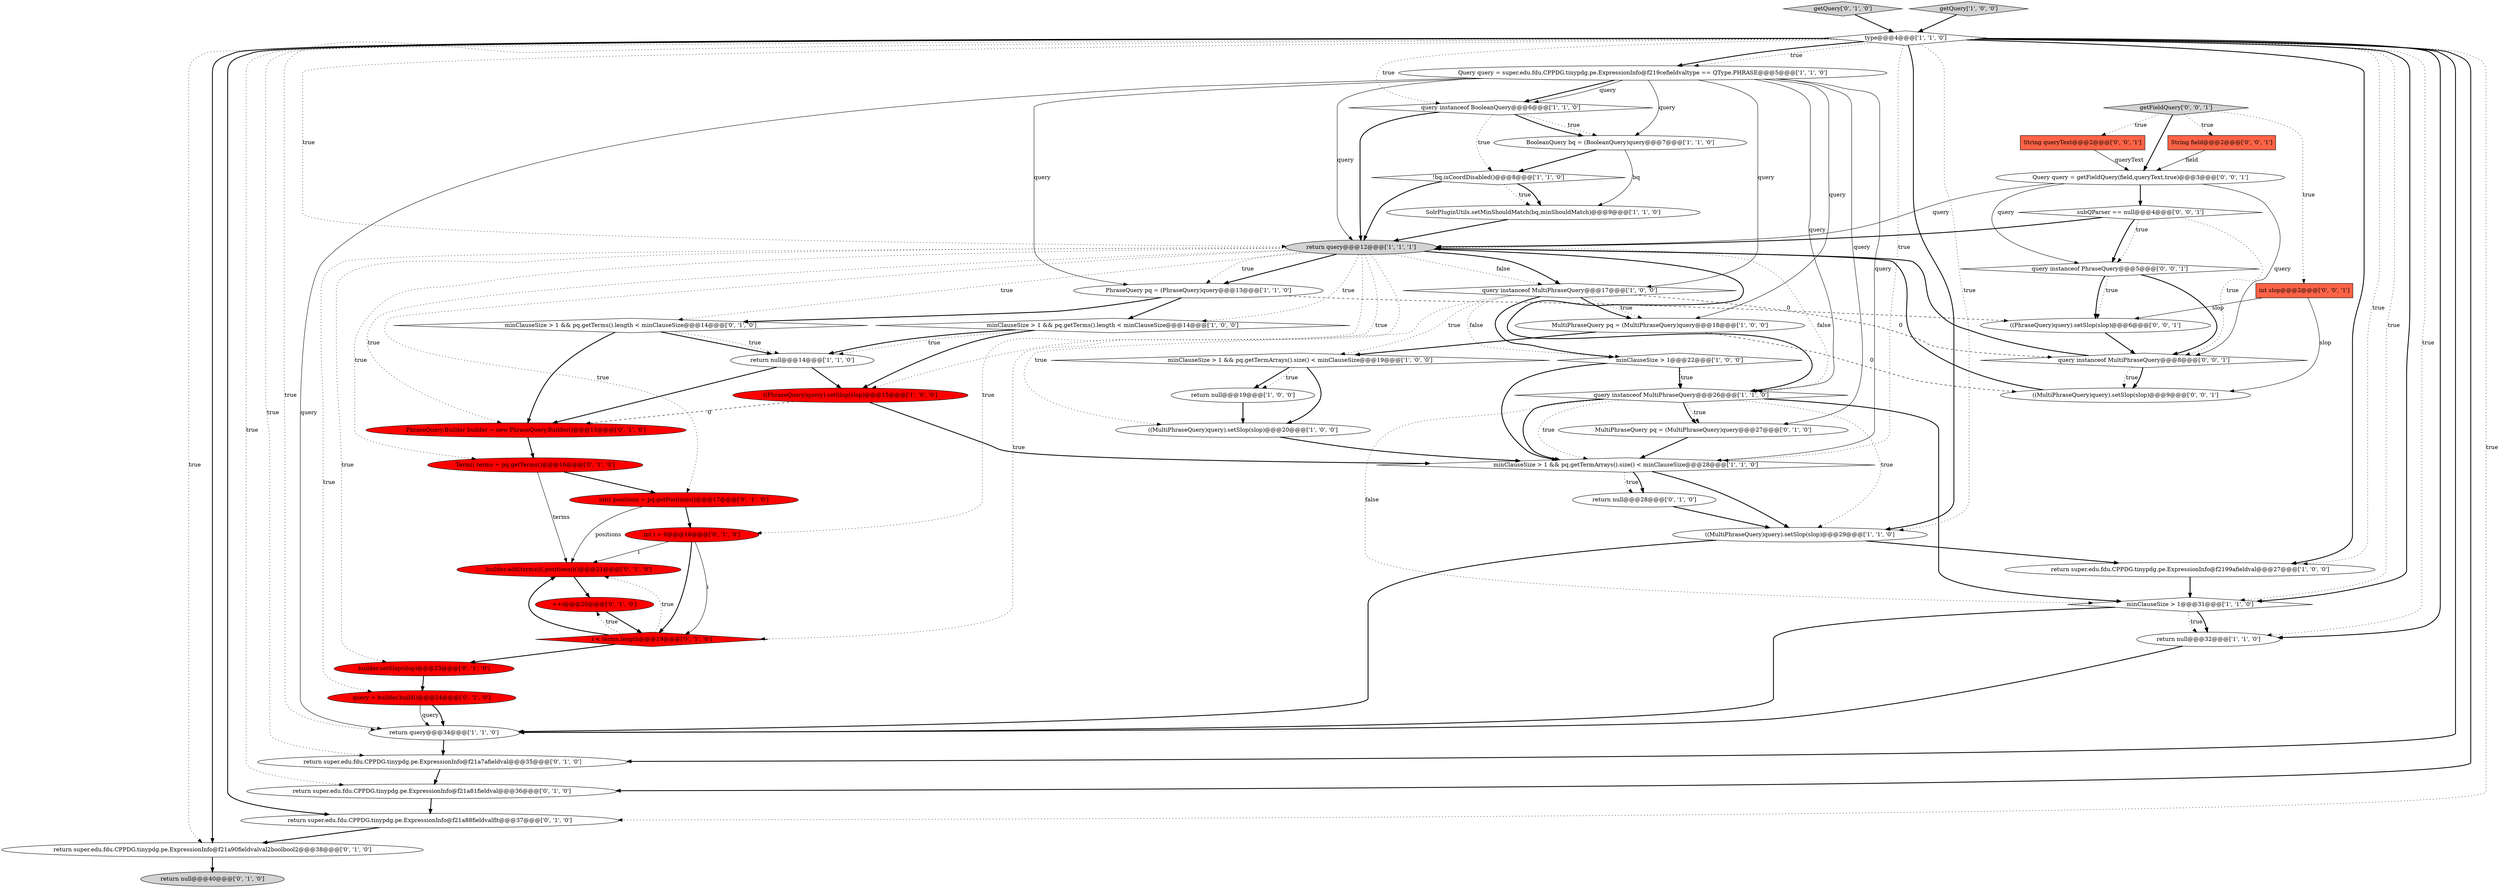digraph {
20 [style = filled, label = "type@@@4@@@['1', '1', '0']", fillcolor = white, shape = diamond image = "AAA0AAABBB1BBB"];
18 [style = filled, label = "query instanceof MultiPhraseQuery@@@17@@@['1', '0', '0']", fillcolor = white, shape = diamond image = "AAA0AAABBB1BBB"];
9 [style = filled, label = "((MultiPhraseQuery)query).setSlop(slop)@@@29@@@['1', '1', '0']", fillcolor = white, shape = ellipse image = "AAA0AAABBB1BBB"];
10 [style = filled, label = "return null@@@14@@@['1', '1', '0']", fillcolor = white, shape = ellipse image = "AAA0AAABBB1BBB"];
16 [style = filled, label = "return null@@@32@@@['1', '1', '0']", fillcolor = white, shape = ellipse image = "AAA0AAABBB1BBB"];
35 [style = filled, label = "PhraseQuery.Builder builder = new PhraseQuery.Builder()@@@15@@@['0', '1', '0']", fillcolor = red, shape = ellipse image = "AAA1AAABBB2BBB"];
22 [style = filled, label = "SolrPluginUtils.setMinShouldMatch(bq,minShouldMatch)@@@9@@@['1', '1', '0']", fillcolor = white, shape = ellipse image = "AAA0AAABBB1BBB"];
37 [style = filled, label = "getQuery['0', '1', '0']", fillcolor = lightgray, shape = diamond image = "AAA0AAABBB2BBB"];
30 [style = filled, label = "int(( positions = pq.getPositions()@@@17@@@['0', '1', '0']", fillcolor = red, shape = ellipse image = "AAA1AAABBB2BBB"];
26 [style = filled, label = "return super.edu.fdu.CPPDG.tinypdg.pe.ExpressionInfo@f21a81fieldval@@@36@@@['0', '1', '0']", fillcolor = white, shape = ellipse image = "AAA0AAABBB2BBB"];
0 [style = filled, label = "((PhraseQuery)query).setSlop(slop)@@@15@@@['1', '0', '0']", fillcolor = red, shape = ellipse image = "AAA1AAABBB1BBB"];
3 [style = filled, label = "PhraseQuery pq = (PhraseQuery)query@@@13@@@['1', '1', '0']", fillcolor = white, shape = ellipse image = "AAA0AAABBB1BBB"];
23 [style = filled, label = "MultiPhraseQuery pq = (MultiPhraseQuery)query@@@18@@@['1', '0', '0']", fillcolor = white, shape = ellipse image = "AAA0AAABBB1BBB"];
46 [style = filled, label = "subQParser == null@@@4@@@['0', '0', '1']", fillcolor = white, shape = diamond image = "AAA0AAABBB3BBB"];
25 [style = filled, label = "query = builder.build()@@@24@@@['0', '1', '0']", fillcolor = red, shape = ellipse image = "AAA1AAABBB2BBB"];
34 [style = filled, label = "builder.setSlop(slop)@@@23@@@['0', '1', '0']", fillcolor = red, shape = ellipse image = "AAA1AAABBB2BBB"];
38 [style = filled, label = "++i@@@20@@@['0', '1', '0']", fillcolor = red, shape = ellipse image = "AAA1AAABBB2BBB"];
5 [style = filled, label = "return query@@@34@@@['1', '1', '0']", fillcolor = white, shape = ellipse image = "AAA0AAABBB1BBB"];
21 [style = filled, label = "((MultiPhraseQuery)query).setSlop(slop)@@@20@@@['1', '0', '0']", fillcolor = white, shape = ellipse image = "AAA0AAABBB1BBB"];
29 [style = filled, label = "return null@@@28@@@['0', '1', '0']", fillcolor = white, shape = ellipse image = "AAA0AAABBB2BBB"];
40 [style = filled, label = "return super.edu.fdu.CPPDG.tinypdg.pe.ExpressionInfo@f21a88fieldvalflt@@@37@@@['0', '1', '0']", fillcolor = white, shape = ellipse image = "AAA0AAABBB2BBB"];
2 [style = filled, label = "!bq.isCoordDisabled()@@@8@@@['1', '1', '0']", fillcolor = white, shape = diamond image = "AAA0AAABBB1BBB"];
43 [style = filled, label = "query instanceof PhraseQuery@@@5@@@['0', '0', '1']", fillcolor = white, shape = diamond image = "AAA0AAABBB3BBB"];
14 [style = filled, label = "query instanceof BooleanQuery@@@6@@@['1', '1', '0']", fillcolor = white, shape = diamond image = "AAA0AAABBB1BBB"];
28 [style = filled, label = "MultiPhraseQuery pq = (MultiPhraseQuery)query@@@27@@@['0', '1', '0']", fillcolor = white, shape = ellipse image = "AAA0AAABBB2BBB"];
51 [style = filled, label = "((MultiPhraseQuery)query).setSlop(slop)@@@9@@@['0', '0', '1']", fillcolor = white, shape = ellipse image = "AAA0AAABBB3BBB"];
8 [style = filled, label = "minClauseSize > 1 && pq.getTerms().length < minClauseSize@@@14@@@['1', '0', '0']", fillcolor = white, shape = diamond image = "AAA0AAABBB1BBB"];
41 [style = filled, label = "return super.edu.fdu.CPPDG.tinypdg.pe.ExpressionInfo@f21a90fieldvalval2boolbool2@@@38@@@['0', '1', '0']", fillcolor = white, shape = ellipse image = "AAA0AAABBB2BBB"];
15 [style = filled, label = "getQuery['1', '0', '0']", fillcolor = lightgray, shape = diamond image = "AAA0AAABBB1BBB"];
24 [style = filled, label = "minClauseSize > 1@@@31@@@['1', '1', '0']", fillcolor = white, shape = diamond image = "AAA0AAABBB1BBB"];
6 [style = filled, label = "return query@@@12@@@['1', '1', '1']", fillcolor = lightgray, shape = ellipse image = "AAA0AAABBB1BBB"];
11 [style = filled, label = "return super.edu.fdu.CPPDG.tinypdg.pe.ExpressionInfo@f2199afieldval@@@27@@@['1', '0', '0']", fillcolor = white, shape = ellipse image = "AAA0AAABBB1BBB"];
42 [style = filled, label = "Term(( terms = pq.getTerms()@@@16@@@['0', '1', '0']", fillcolor = red, shape = ellipse image = "AAA1AAABBB2BBB"];
36 [style = filled, label = "builder.add(terms(i(,positions(i()@@@21@@@['0', '1', '0']", fillcolor = red, shape = ellipse image = "AAA1AAABBB2BBB"];
12 [style = filled, label = "BooleanQuery bq = (BooleanQuery)query@@@7@@@['1', '1', '0']", fillcolor = white, shape = ellipse image = "AAA0AAABBB1BBB"];
39 [style = filled, label = "return super.edu.fdu.CPPDG.tinypdg.pe.ExpressionInfo@f21a7afieldval@@@35@@@['0', '1', '0']", fillcolor = white, shape = ellipse image = "AAA0AAABBB2BBB"];
48 [style = filled, label = "int slop@@@2@@@['0', '0', '1']", fillcolor = tomato, shape = box image = "AAA0AAABBB3BBB"];
13 [style = filled, label = "query instanceof MultiPhraseQuery@@@26@@@['1', '1', '0']", fillcolor = white, shape = diamond image = "AAA0AAABBB1BBB"];
45 [style = filled, label = "String queryText@@@2@@@['0', '0', '1']", fillcolor = tomato, shape = box image = "AAA0AAABBB3BBB"];
44 [style = filled, label = "Query query = getFieldQuery(field,queryText,true)@@@3@@@['0', '0', '1']", fillcolor = white, shape = ellipse image = "AAA0AAABBB3BBB"];
50 [style = filled, label = "query instanceof MultiPhraseQuery@@@8@@@['0', '0', '1']", fillcolor = white, shape = diamond image = "AAA0AAABBB3BBB"];
1 [style = filled, label = "return null@@@19@@@['1', '0', '0']", fillcolor = white, shape = ellipse image = "AAA0AAABBB1BBB"];
52 [style = filled, label = "getFieldQuery['0', '0', '1']", fillcolor = lightgray, shape = diamond image = "AAA0AAABBB3BBB"];
31 [style = filled, label = "int i = 0@@@18@@@['0', '1', '0']", fillcolor = red, shape = ellipse image = "AAA1AAABBB2BBB"];
7 [style = filled, label = "Query query = super.edu.fdu.CPPDG.tinypdg.pe.ExpressionInfo@f219cefieldvaltype == QType.PHRASE@@@5@@@['1', '1', '0']", fillcolor = white, shape = ellipse image = "AAA0AAABBB1BBB"];
32 [style = filled, label = "minClauseSize > 1 && pq.getTerms().length < minClauseSize@@@14@@@['0', '1', '0']", fillcolor = white, shape = diamond image = "AAA0AAABBB2BBB"];
4 [style = filled, label = "minClauseSize > 1@@@22@@@['1', '0', '0']", fillcolor = white, shape = diamond image = "AAA0AAABBB1BBB"];
47 [style = filled, label = "String field@@@2@@@['0', '0', '1']", fillcolor = tomato, shape = box image = "AAA0AAABBB3BBB"];
49 [style = filled, label = "((PhraseQuery)query).setSlop(slop)@@@6@@@['0', '0', '1']", fillcolor = white, shape = ellipse image = "AAA0AAABBB3BBB"];
27 [style = filled, label = "i < terms.length@@@19@@@['0', '1', '0']", fillcolor = red, shape = diamond image = "AAA1AAABBB2BBB"];
19 [style = filled, label = "minClauseSize > 1 && pq.getTermArrays().size() < minClauseSize@@@19@@@['1', '0', '0']", fillcolor = white, shape = diamond image = "AAA0AAABBB1BBB"];
17 [style = filled, label = "minClauseSize > 1 && pq.getTermArrays().size() < minClauseSize@@@28@@@['1', '1', '0']", fillcolor = white, shape = diamond image = "AAA0AAABBB1BBB"];
33 [style = filled, label = "return null@@@40@@@['0', '1', '0']", fillcolor = lightgray, shape = ellipse image = "AAA0AAABBB2BBB"];
32->35 [style = bold, label=""];
6->13 [style = dotted, label="false"];
6->3 [style = bold, label=""];
8->10 [style = bold, label=""];
52->44 [style = bold, label=""];
7->18 [style = solid, label="query"];
48->49 [style = solid, label="slop"];
13->28 [style = dotted, label="true"];
9->11 [style = bold, label=""];
6->31 [style = dotted, label="true"];
20->11 [style = dotted, label="true"];
2->22 [style = dotted, label="true"];
20->9 [style = bold, label=""];
7->12 [style = solid, label="query"];
23->51 [style = dashed, label="0"];
2->6 [style = bold, label=""];
20->26 [style = bold, label=""];
17->9 [style = bold, label=""];
10->35 [style = bold, label=""];
20->41 [style = dotted, label="true"];
6->32 [style = dotted, label="true"];
26->40 [style = bold, label=""];
31->27 [style = solid, label="i"];
20->40 [style = dotted, label="true"];
7->14 [style = bold, label=""];
8->0 [style = bold, label=""];
44->46 [style = bold, label=""];
19->1 [style = bold, label=""];
6->18 [style = dotted, label="false"];
12->2 [style = bold, label=""];
13->17 [style = bold, label=""];
20->16 [style = bold, label=""];
1->21 [style = bold, label=""];
15->20 [style = bold, label=""];
9->5 [style = bold, label=""];
52->48 [style = dotted, label="true"];
25->5 [style = solid, label="query"];
6->0 [style = dotted, label="true"];
6->3 [style = dotted, label="true"];
44->43 [style = solid, label="query"];
27->36 [style = dotted, label="true"];
44->6 [style = solid, label="query"];
13->9 [style = dotted, label="true"];
18->23 [style = dotted, label="true"];
14->2 [style = dotted, label="true"];
13->17 [style = dotted, label="true"];
31->36 [style = solid, label="i"];
14->12 [style = dotted, label="true"];
20->24 [style = dotted, label="true"];
5->39 [style = bold, label=""];
0->17 [style = bold, label=""];
20->26 [style = dotted, label="true"];
46->6 [style = bold, label=""];
50->51 [style = dotted, label="true"];
44->50 [style = solid, label="query"];
30->36 [style = solid, label="positions"];
32->10 [style = bold, label=""];
39->26 [style = bold, label=""];
24->5 [style = bold, label=""];
20->5 [style = dotted, label="true"];
4->13 [style = dotted, label="true"];
18->4 [style = dotted, label="false"];
20->41 [style = bold, label=""];
18->4 [style = bold, label=""];
52->45 [style = dotted, label="true"];
31->27 [style = bold, label=""];
6->25 [style = dotted, label="true"];
10->0 [style = bold, label=""];
20->39 [style = bold, label=""];
43->49 [style = dotted, label="true"];
42->36 [style = solid, label="terms"];
6->42 [style = dotted, label="true"];
7->23 [style = solid, label="query"];
45->44 [style = solid, label="queryText"];
0->35 [style = dashed, label="0"];
20->7 [style = bold, label=""];
14->6 [style = bold, label=""];
20->6 [style = dotted, label="true"];
22->6 [style = bold, label=""];
46->43 [style = bold, label=""];
19->1 [style = dotted, label="true"];
7->14 [style = solid, label="query"];
47->44 [style = solid, label="field"];
13->24 [style = bold, label=""];
4->17 [style = bold, label=""];
20->9 [style = dotted, label="true"];
18->23 [style = bold, label=""];
35->42 [style = bold, label=""];
20->17 [style = dotted, label="true"];
6->18 [style = bold, label=""];
7->17 [style = solid, label="query"];
4->13 [style = bold, label=""];
18->19 [style = dotted, label="true"];
20->14 [style = dotted, label="true"];
18->21 [style = dotted, label="true"];
38->27 [style = bold, label=""];
27->38 [style = dotted, label="true"];
51->6 [style = bold, label=""];
20->7 [style = dotted, label="true"];
11->24 [style = bold, label=""];
20->39 [style = dotted, label="true"];
24->16 [style = dotted, label="true"];
49->50 [style = bold, label=""];
7->3 [style = solid, label="query"];
27->34 [style = bold, label=""];
6->8 [style = dotted, label="true"];
30->31 [style = bold, label=""];
3->8 [style = bold, label=""];
23->19 [style = bold, label=""];
6->13 [style = bold, label=""];
46->50 [style = dotted, label="true"];
16->5 [style = bold, label=""];
28->17 [style = bold, label=""];
25->5 [style = bold, label=""];
17->29 [style = dotted, label="true"];
41->33 [style = bold, label=""];
7->13 [style = solid, label="query"];
6->27 [style = dotted, label="true"];
32->10 [style = dotted, label="true"];
52->47 [style = dotted, label="true"];
7->6 [style = solid, label="query"];
20->11 [style = bold, label=""];
19->21 [style = bold, label=""];
6->30 [style = dotted, label="true"];
27->36 [style = bold, label=""];
34->25 [style = bold, label=""];
43->50 [style = bold, label=""];
50->6 [style = bold, label=""];
12->22 [style = solid, label="bq"];
13->24 [style = dotted, label="false"];
29->9 [style = bold, label=""];
37->20 [style = bold, label=""];
8->10 [style = dotted, label="true"];
7->28 [style = solid, label="query"];
7->5 [style = solid, label="query"];
24->16 [style = bold, label=""];
18->50 [style = dashed, label="0"];
20->40 [style = bold, label=""];
42->30 [style = bold, label=""];
50->51 [style = bold, label=""];
48->51 [style = solid, label="slop"];
14->12 [style = bold, label=""];
3->49 [style = dashed, label="0"];
40->41 [style = bold, label=""];
6->34 [style = dotted, label="true"];
6->35 [style = dotted, label="true"];
43->49 [style = bold, label=""];
36->38 [style = bold, label=""];
2->22 [style = bold, label=""];
20->24 [style = bold, label=""];
3->32 [style = bold, label=""];
17->29 [style = bold, label=""];
21->17 [style = bold, label=""];
20->16 [style = dotted, label="true"];
13->28 [style = bold, label=""];
46->43 [style = dotted, label="true"];
}
